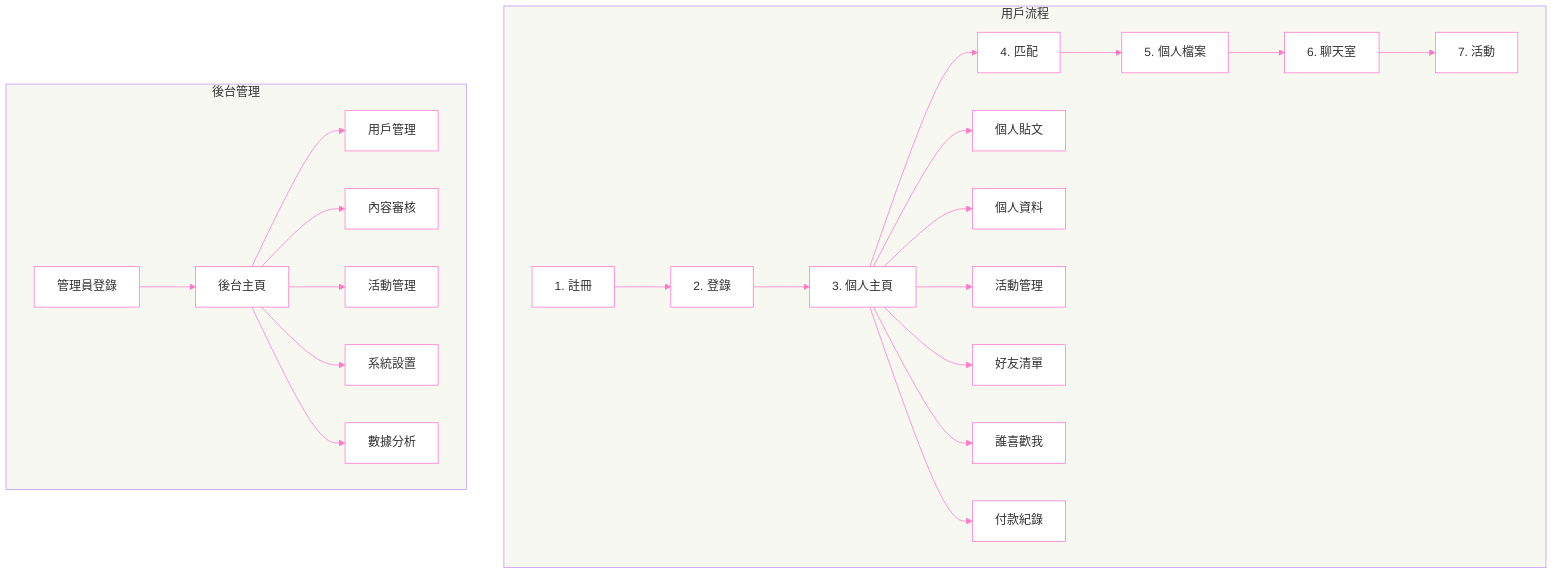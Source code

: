%%{init: {'theme': 'default', 'themeVariables': { 'primaryColor': '#ff79c6', 'secondaryColor': '#bd93f9', 'tertiaryColor': '#f8f8f2', 'mainBkg': '#ffffff', 'nodeBorder': '#ff79c6', 'clusterBkg': '#f8f8f2', 'clusterBorder': '#bd93f9', 'lineColor': '#ff79c6', 'fontFamily': 'arial', 'fontSize': '16px' }}}%%

graph TD
    subgraph 用戶流程
        A[1. 註冊] --> B[2. 登錄]
        B --> C[3. 個人主頁]
        C --> D[4. 匹配]
        D --> E[5. 個人檔案]
        E --> F[6. 聊天室]
        F --> G[7. 活動]
        
        C --> H[個人貼文]
        C --> I[個人資料]
        C --> J[活動管理]
        C --> K[好友清單]
        C --> L[誰喜歡我]
        C --> M[付款紀錄]
    end
    
    subgraph 後台管理
        N[管理員登錄] --> O[後台主頁]
        O --> P[用戶管理]
        O --> Q[內容審核]
        O --> R[活動管理]
        O --> S[系統設置]
        O --> T[數據分析]
    end